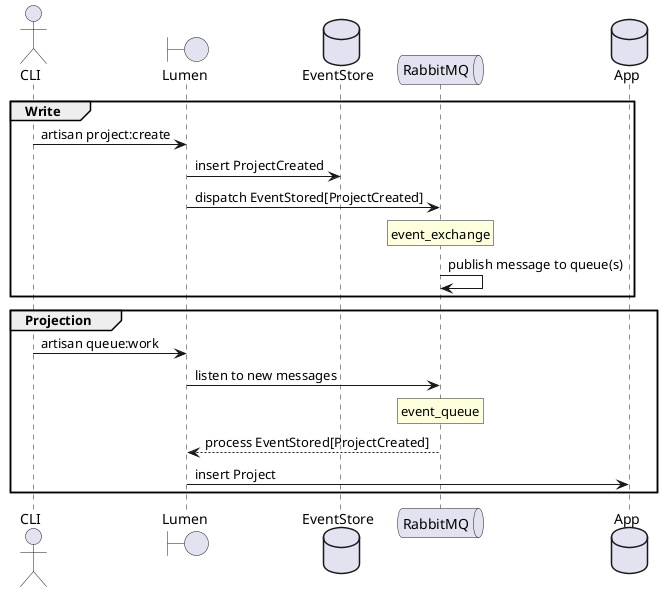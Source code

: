 @startuml

    actor CLI
    boundary Lumen
    database EventStore
    queue RabbitMQ
    database App

    group Write
    CLI -> Lumen : artisan project:create
    Lumen -> EventStore : insert ProjectCreated
    Lumen -> RabbitMQ: dispatch EventStored[ProjectCreated]
    rnote over RabbitMQ
        event_exchange
    endnote
    RabbitMQ -> RabbitMQ : publish message to queue(s)
    end

    group Projection
    CLI -> Lumen : artisan queue:work
    Lumen -> RabbitMQ : listen to new messages
    rnote over RabbitMQ
    event_queue
    endnote
    RabbitMQ --> Lumen: process EventStored[ProjectCreated]
    Lumen -> App : insert Project
    end
@enduml